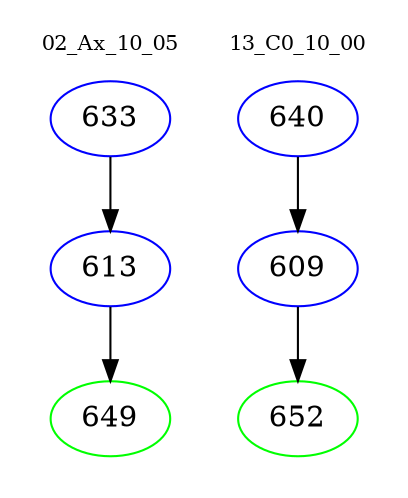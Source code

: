 digraph{
subgraph cluster_0 {
color = white
label = "02_Ax_10_05";
fontsize=10;
T0_633 [label="633", color="blue"]
T0_633 -> T0_613 [color="black"]
T0_613 [label="613", color="blue"]
T0_613 -> T0_649 [color="black"]
T0_649 [label="649", color="green"]
}
subgraph cluster_1 {
color = white
label = "13_C0_10_00";
fontsize=10;
T1_640 [label="640", color="blue"]
T1_640 -> T1_609 [color="black"]
T1_609 [label="609", color="blue"]
T1_609 -> T1_652 [color="black"]
T1_652 [label="652", color="green"]
}
}
